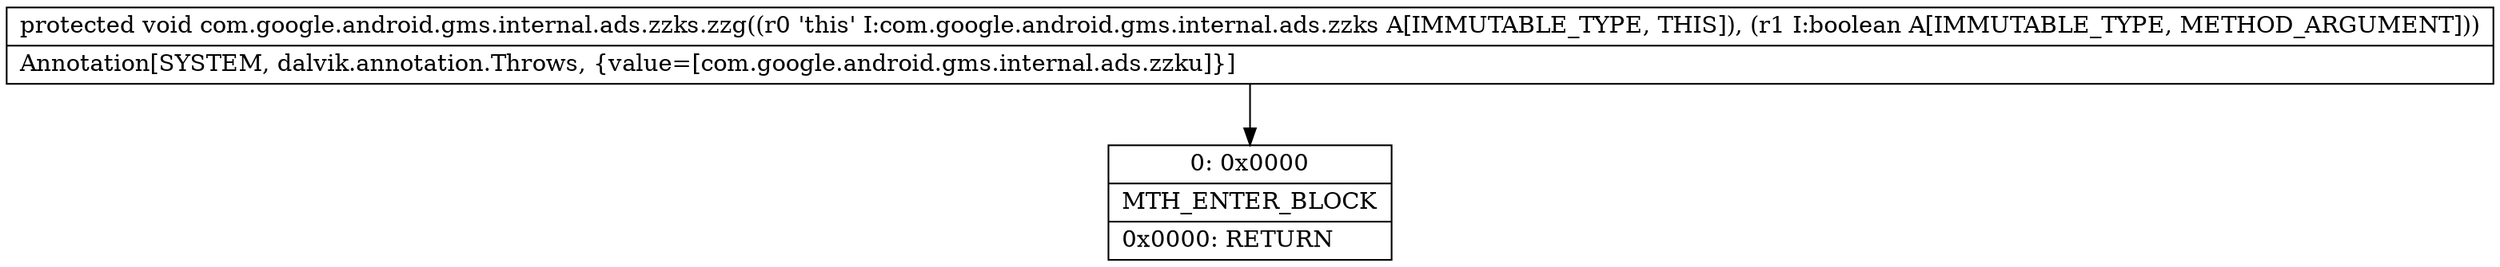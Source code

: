 digraph "CFG forcom.google.android.gms.internal.ads.zzks.zzg(Z)V" {
Node_0 [shape=record,label="{0\:\ 0x0000|MTH_ENTER_BLOCK\l|0x0000: RETURN   \l}"];
MethodNode[shape=record,label="{protected void com.google.android.gms.internal.ads.zzks.zzg((r0 'this' I:com.google.android.gms.internal.ads.zzks A[IMMUTABLE_TYPE, THIS]), (r1 I:boolean A[IMMUTABLE_TYPE, METHOD_ARGUMENT]))  | Annotation[SYSTEM, dalvik.annotation.Throws, \{value=[com.google.android.gms.internal.ads.zzku]\}]\l}"];
MethodNode -> Node_0;
}

